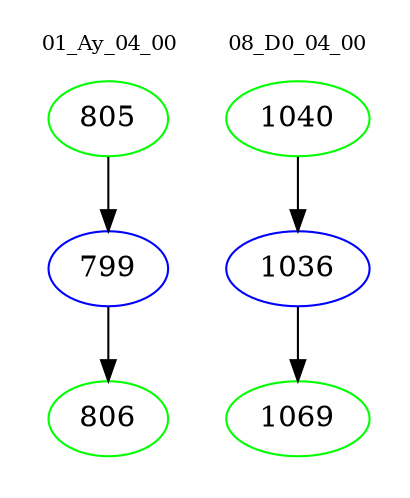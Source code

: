 digraph{
subgraph cluster_0 {
color = white
label = "01_Ay_04_00";
fontsize=10;
T0_805 [label="805", color="green"]
T0_805 -> T0_799 [color="black"]
T0_799 [label="799", color="blue"]
T0_799 -> T0_806 [color="black"]
T0_806 [label="806", color="green"]
}
subgraph cluster_1 {
color = white
label = "08_D0_04_00";
fontsize=10;
T1_1040 [label="1040", color="green"]
T1_1040 -> T1_1036 [color="black"]
T1_1036 [label="1036", color="blue"]
T1_1036 -> T1_1069 [color="black"]
T1_1069 [label="1069", color="green"]
}
}
